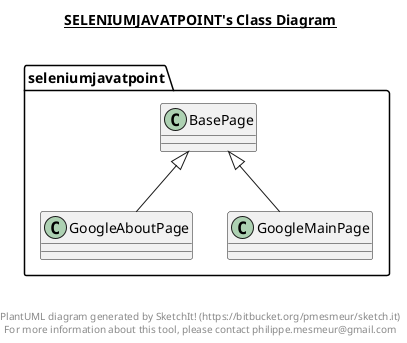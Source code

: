 @startuml

title __SELENIUMJAVATPOINT's Class Diagram__\n

  namespace seleniumjavatpoint {
    class seleniumjavatpoint.BasePage {
    }
  }
  

  namespace seleniumjavatpoint {
    class seleniumjavatpoint.GoogleAboutPage {
    }
  }
  

  namespace seleniumjavatpoint {
    class seleniumjavatpoint.GoogleMainPage {
    }
  }
  

  seleniumjavatpoint.GoogleAboutPage -up-|> seleniumjavatpoint.BasePage
  seleniumjavatpoint.GoogleMainPage -up-|> seleniumjavatpoint.BasePage


right footer


PlantUML diagram generated by SketchIt! (https://bitbucket.org/pmesmeur/sketch.it)
For more information about this tool, please contact philippe.mesmeur@gmail.com
endfooter

@enduml
